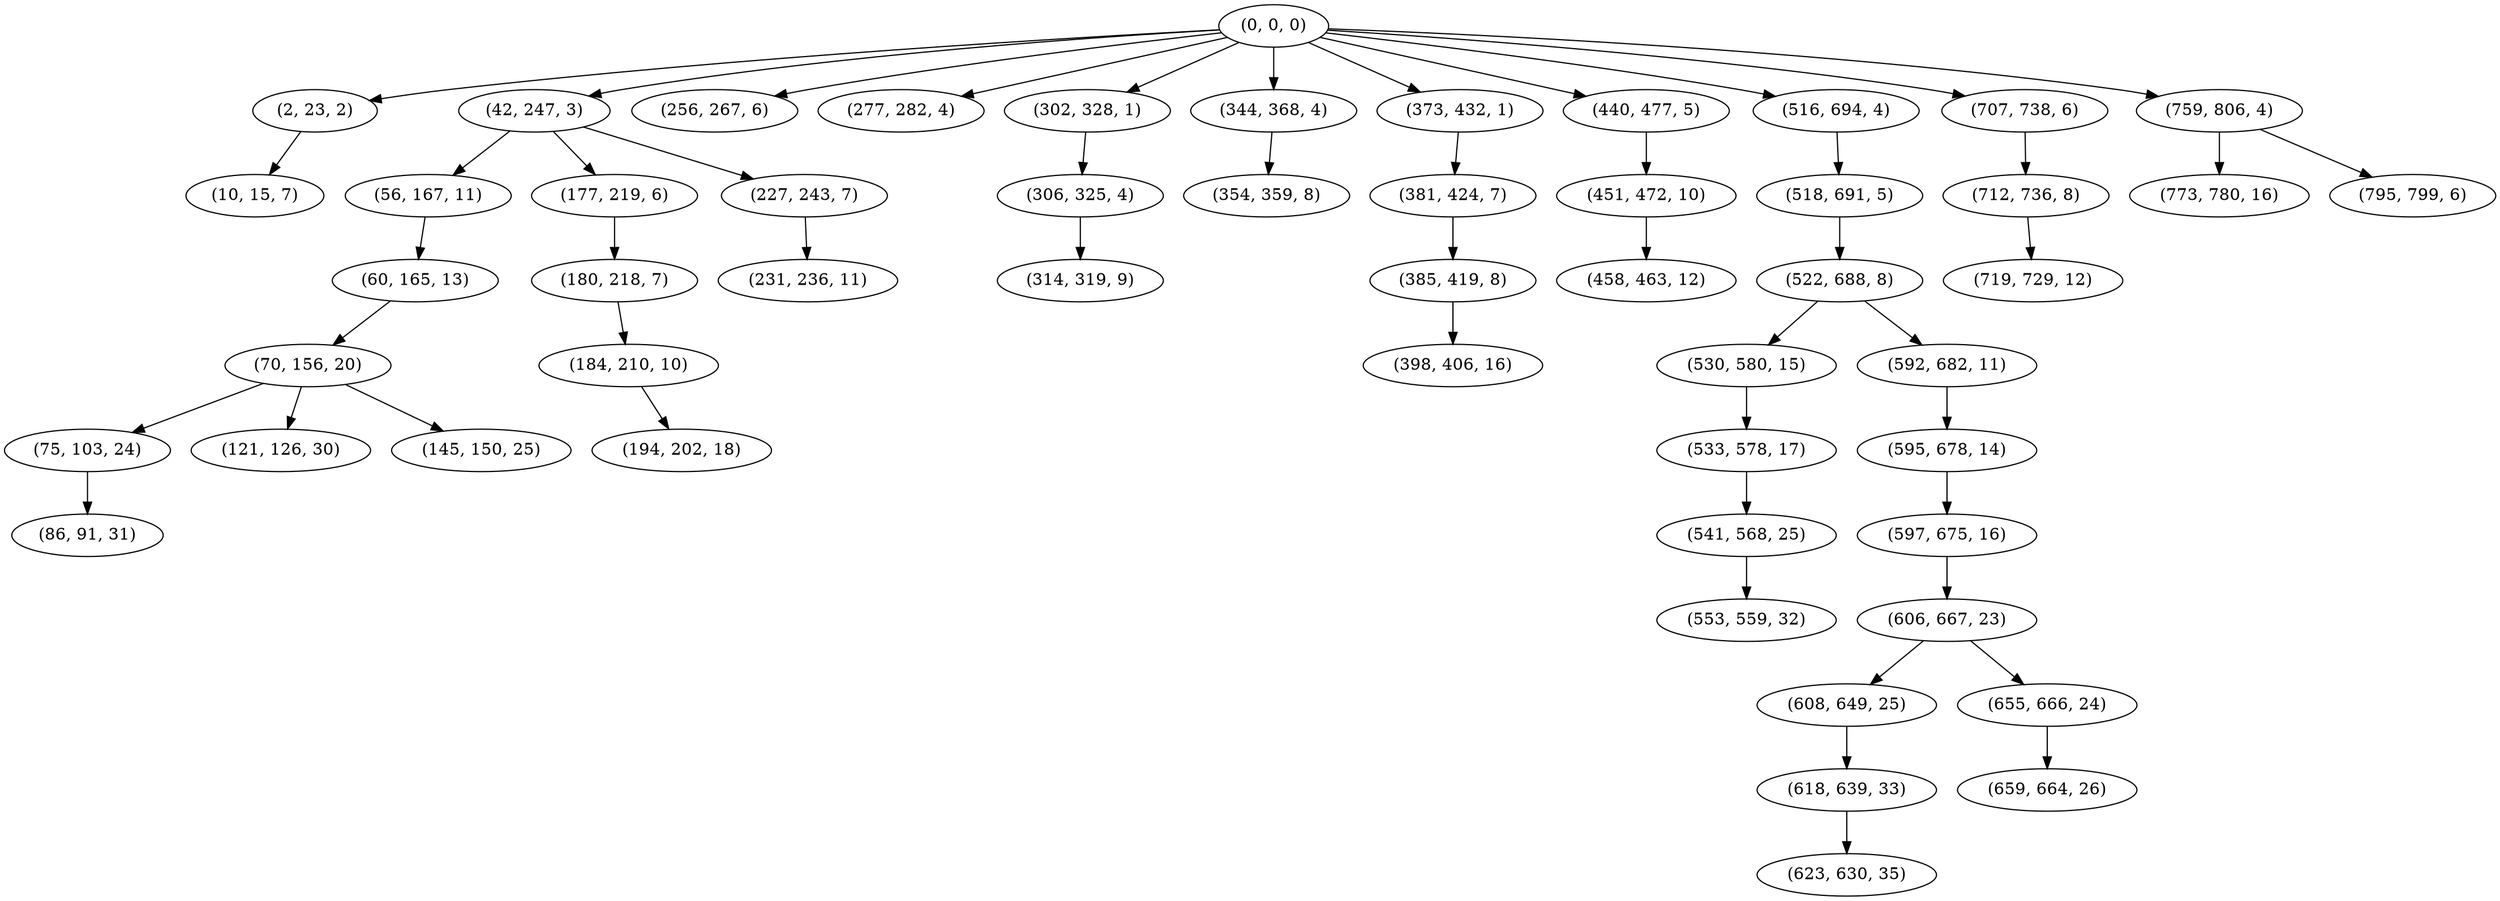 digraph tree {
    "(0, 0, 0)";
    "(2, 23, 2)";
    "(10, 15, 7)";
    "(42, 247, 3)";
    "(56, 167, 11)";
    "(60, 165, 13)";
    "(70, 156, 20)";
    "(75, 103, 24)";
    "(86, 91, 31)";
    "(121, 126, 30)";
    "(145, 150, 25)";
    "(177, 219, 6)";
    "(180, 218, 7)";
    "(184, 210, 10)";
    "(194, 202, 18)";
    "(227, 243, 7)";
    "(231, 236, 11)";
    "(256, 267, 6)";
    "(277, 282, 4)";
    "(302, 328, 1)";
    "(306, 325, 4)";
    "(314, 319, 9)";
    "(344, 368, 4)";
    "(354, 359, 8)";
    "(373, 432, 1)";
    "(381, 424, 7)";
    "(385, 419, 8)";
    "(398, 406, 16)";
    "(440, 477, 5)";
    "(451, 472, 10)";
    "(458, 463, 12)";
    "(516, 694, 4)";
    "(518, 691, 5)";
    "(522, 688, 8)";
    "(530, 580, 15)";
    "(533, 578, 17)";
    "(541, 568, 25)";
    "(553, 559, 32)";
    "(592, 682, 11)";
    "(595, 678, 14)";
    "(597, 675, 16)";
    "(606, 667, 23)";
    "(608, 649, 25)";
    "(618, 639, 33)";
    "(623, 630, 35)";
    "(655, 666, 24)";
    "(659, 664, 26)";
    "(707, 738, 6)";
    "(712, 736, 8)";
    "(719, 729, 12)";
    "(759, 806, 4)";
    "(773, 780, 16)";
    "(795, 799, 6)";
    "(0, 0, 0)" -> "(2, 23, 2)";
    "(0, 0, 0)" -> "(42, 247, 3)";
    "(0, 0, 0)" -> "(256, 267, 6)";
    "(0, 0, 0)" -> "(277, 282, 4)";
    "(0, 0, 0)" -> "(302, 328, 1)";
    "(0, 0, 0)" -> "(344, 368, 4)";
    "(0, 0, 0)" -> "(373, 432, 1)";
    "(0, 0, 0)" -> "(440, 477, 5)";
    "(0, 0, 0)" -> "(516, 694, 4)";
    "(0, 0, 0)" -> "(707, 738, 6)";
    "(0, 0, 0)" -> "(759, 806, 4)";
    "(2, 23, 2)" -> "(10, 15, 7)";
    "(42, 247, 3)" -> "(56, 167, 11)";
    "(42, 247, 3)" -> "(177, 219, 6)";
    "(42, 247, 3)" -> "(227, 243, 7)";
    "(56, 167, 11)" -> "(60, 165, 13)";
    "(60, 165, 13)" -> "(70, 156, 20)";
    "(70, 156, 20)" -> "(75, 103, 24)";
    "(70, 156, 20)" -> "(121, 126, 30)";
    "(70, 156, 20)" -> "(145, 150, 25)";
    "(75, 103, 24)" -> "(86, 91, 31)";
    "(177, 219, 6)" -> "(180, 218, 7)";
    "(180, 218, 7)" -> "(184, 210, 10)";
    "(184, 210, 10)" -> "(194, 202, 18)";
    "(227, 243, 7)" -> "(231, 236, 11)";
    "(302, 328, 1)" -> "(306, 325, 4)";
    "(306, 325, 4)" -> "(314, 319, 9)";
    "(344, 368, 4)" -> "(354, 359, 8)";
    "(373, 432, 1)" -> "(381, 424, 7)";
    "(381, 424, 7)" -> "(385, 419, 8)";
    "(385, 419, 8)" -> "(398, 406, 16)";
    "(440, 477, 5)" -> "(451, 472, 10)";
    "(451, 472, 10)" -> "(458, 463, 12)";
    "(516, 694, 4)" -> "(518, 691, 5)";
    "(518, 691, 5)" -> "(522, 688, 8)";
    "(522, 688, 8)" -> "(530, 580, 15)";
    "(522, 688, 8)" -> "(592, 682, 11)";
    "(530, 580, 15)" -> "(533, 578, 17)";
    "(533, 578, 17)" -> "(541, 568, 25)";
    "(541, 568, 25)" -> "(553, 559, 32)";
    "(592, 682, 11)" -> "(595, 678, 14)";
    "(595, 678, 14)" -> "(597, 675, 16)";
    "(597, 675, 16)" -> "(606, 667, 23)";
    "(606, 667, 23)" -> "(608, 649, 25)";
    "(606, 667, 23)" -> "(655, 666, 24)";
    "(608, 649, 25)" -> "(618, 639, 33)";
    "(618, 639, 33)" -> "(623, 630, 35)";
    "(655, 666, 24)" -> "(659, 664, 26)";
    "(707, 738, 6)" -> "(712, 736, 8)";
    "(712, 736, 8)" -> "(719, 729, 12)";
    "(759, 806, 4)" -> "(773, 780, 16)";
    "(759, 806, 4)" -> "(795, 799, 6)";
}
